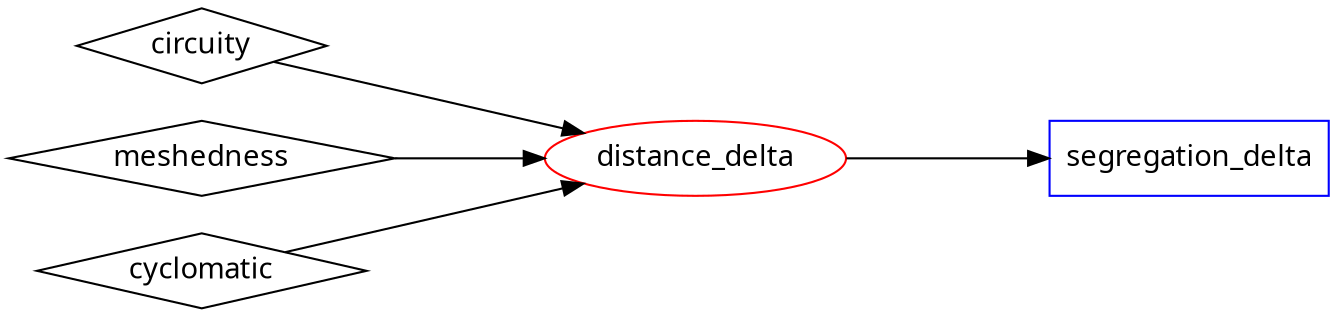 strict digraph "" {
	graph [bb="0,0,600.39,144",
		dpi=120,
		rankdir=LR,
		ranksep="1.0 equally"
	];
	node [fontname=Impact,
		label="\N"
	];
	circuity	[height=0.5,
		pos="86.401,126",
		shape=diamond,
		width=1.5064];
	distance_delta	[color=red,
		height=0.5,
		pos="312.4,72",
		shape=ellipse,
		width=1.8776];
	circuity -> distance_delta	[pos="e,261.58,84.009 118.55,118.49 152.9,110.21 208.97,96.692 251.82,86.362"];
	segregation_delta	[color=blue,
		height=0.5,
		pos="538.39,72",
		shape=box,
		width=1.7222];
	distance_delta -> segregation_delta	[pos="e,476.02,72 379.99,72 406.98,72 438.2,72 465.69,72"];
	meshedness	[height=0.5,
		pos="86.401,72",
		shape=diamond,
		width=2.4];
	meshedness -> distance_delta	[pos="e,244.77,72 172.72,72 193.04,72 214.61,72 234.52,72"];
	cyclomatic	[height=0.5,
		pos="86.401,18",
		shape=diamond,
		width=2.0426];
	cyclomatic -> distance_delta	[pos="e,261.76,60.034 124.39,26.917 159.06,35.275 211.47,47.91 252,57.68"];
}
